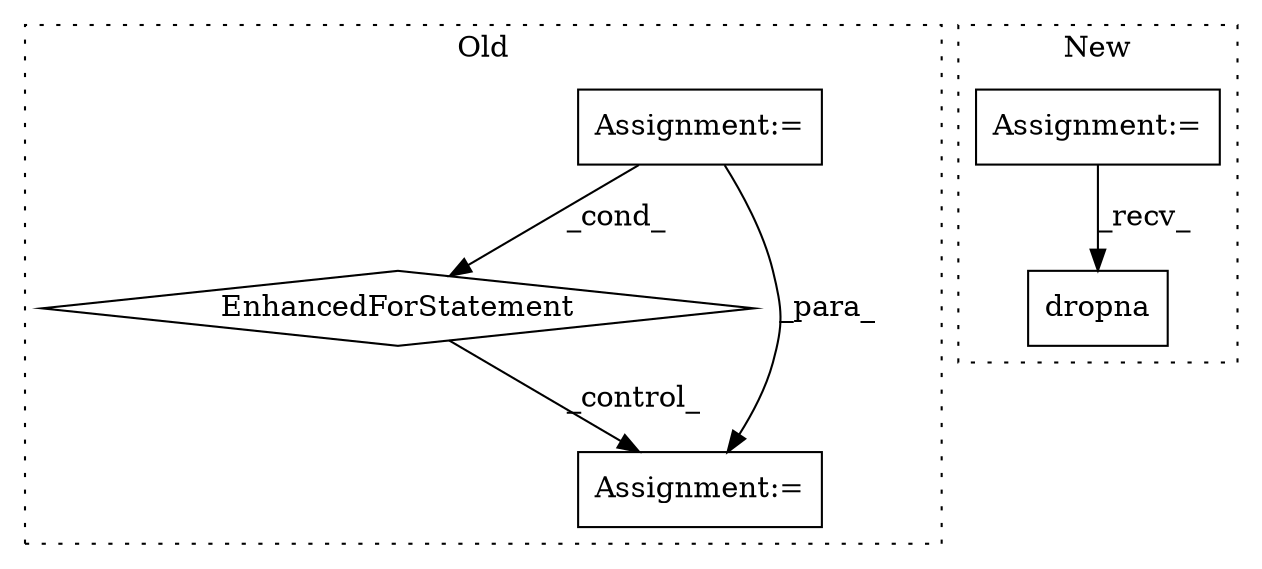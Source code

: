 digraph G {
subgraph cluster0 {
1 [label="EnhancedForStatement" a="70" s="7382,7470" l="53,2" shape="diamond"];
3 [label="Assignment:=" a="7" s="6925" l="1" shape="box"];
4 [label="Assignment:=" a="7" s="7877" l="1" shape="box"];
label = "Old";
style="dotted";
}
subgraph cluster1 {
2 [label="dropna" a="32" s="7637" l="8" shape="box"];
5 [label="Assignment:=" a="7" s="7448" l="1" shape="box"];
label = "New";
style="dotted";
}
1 -> 4 [label="_control_"];
3 -> 4 [label="_para_"];
3 -> 1 [label="_cond_"];
5 -> 2 [label="_recv_"];
}